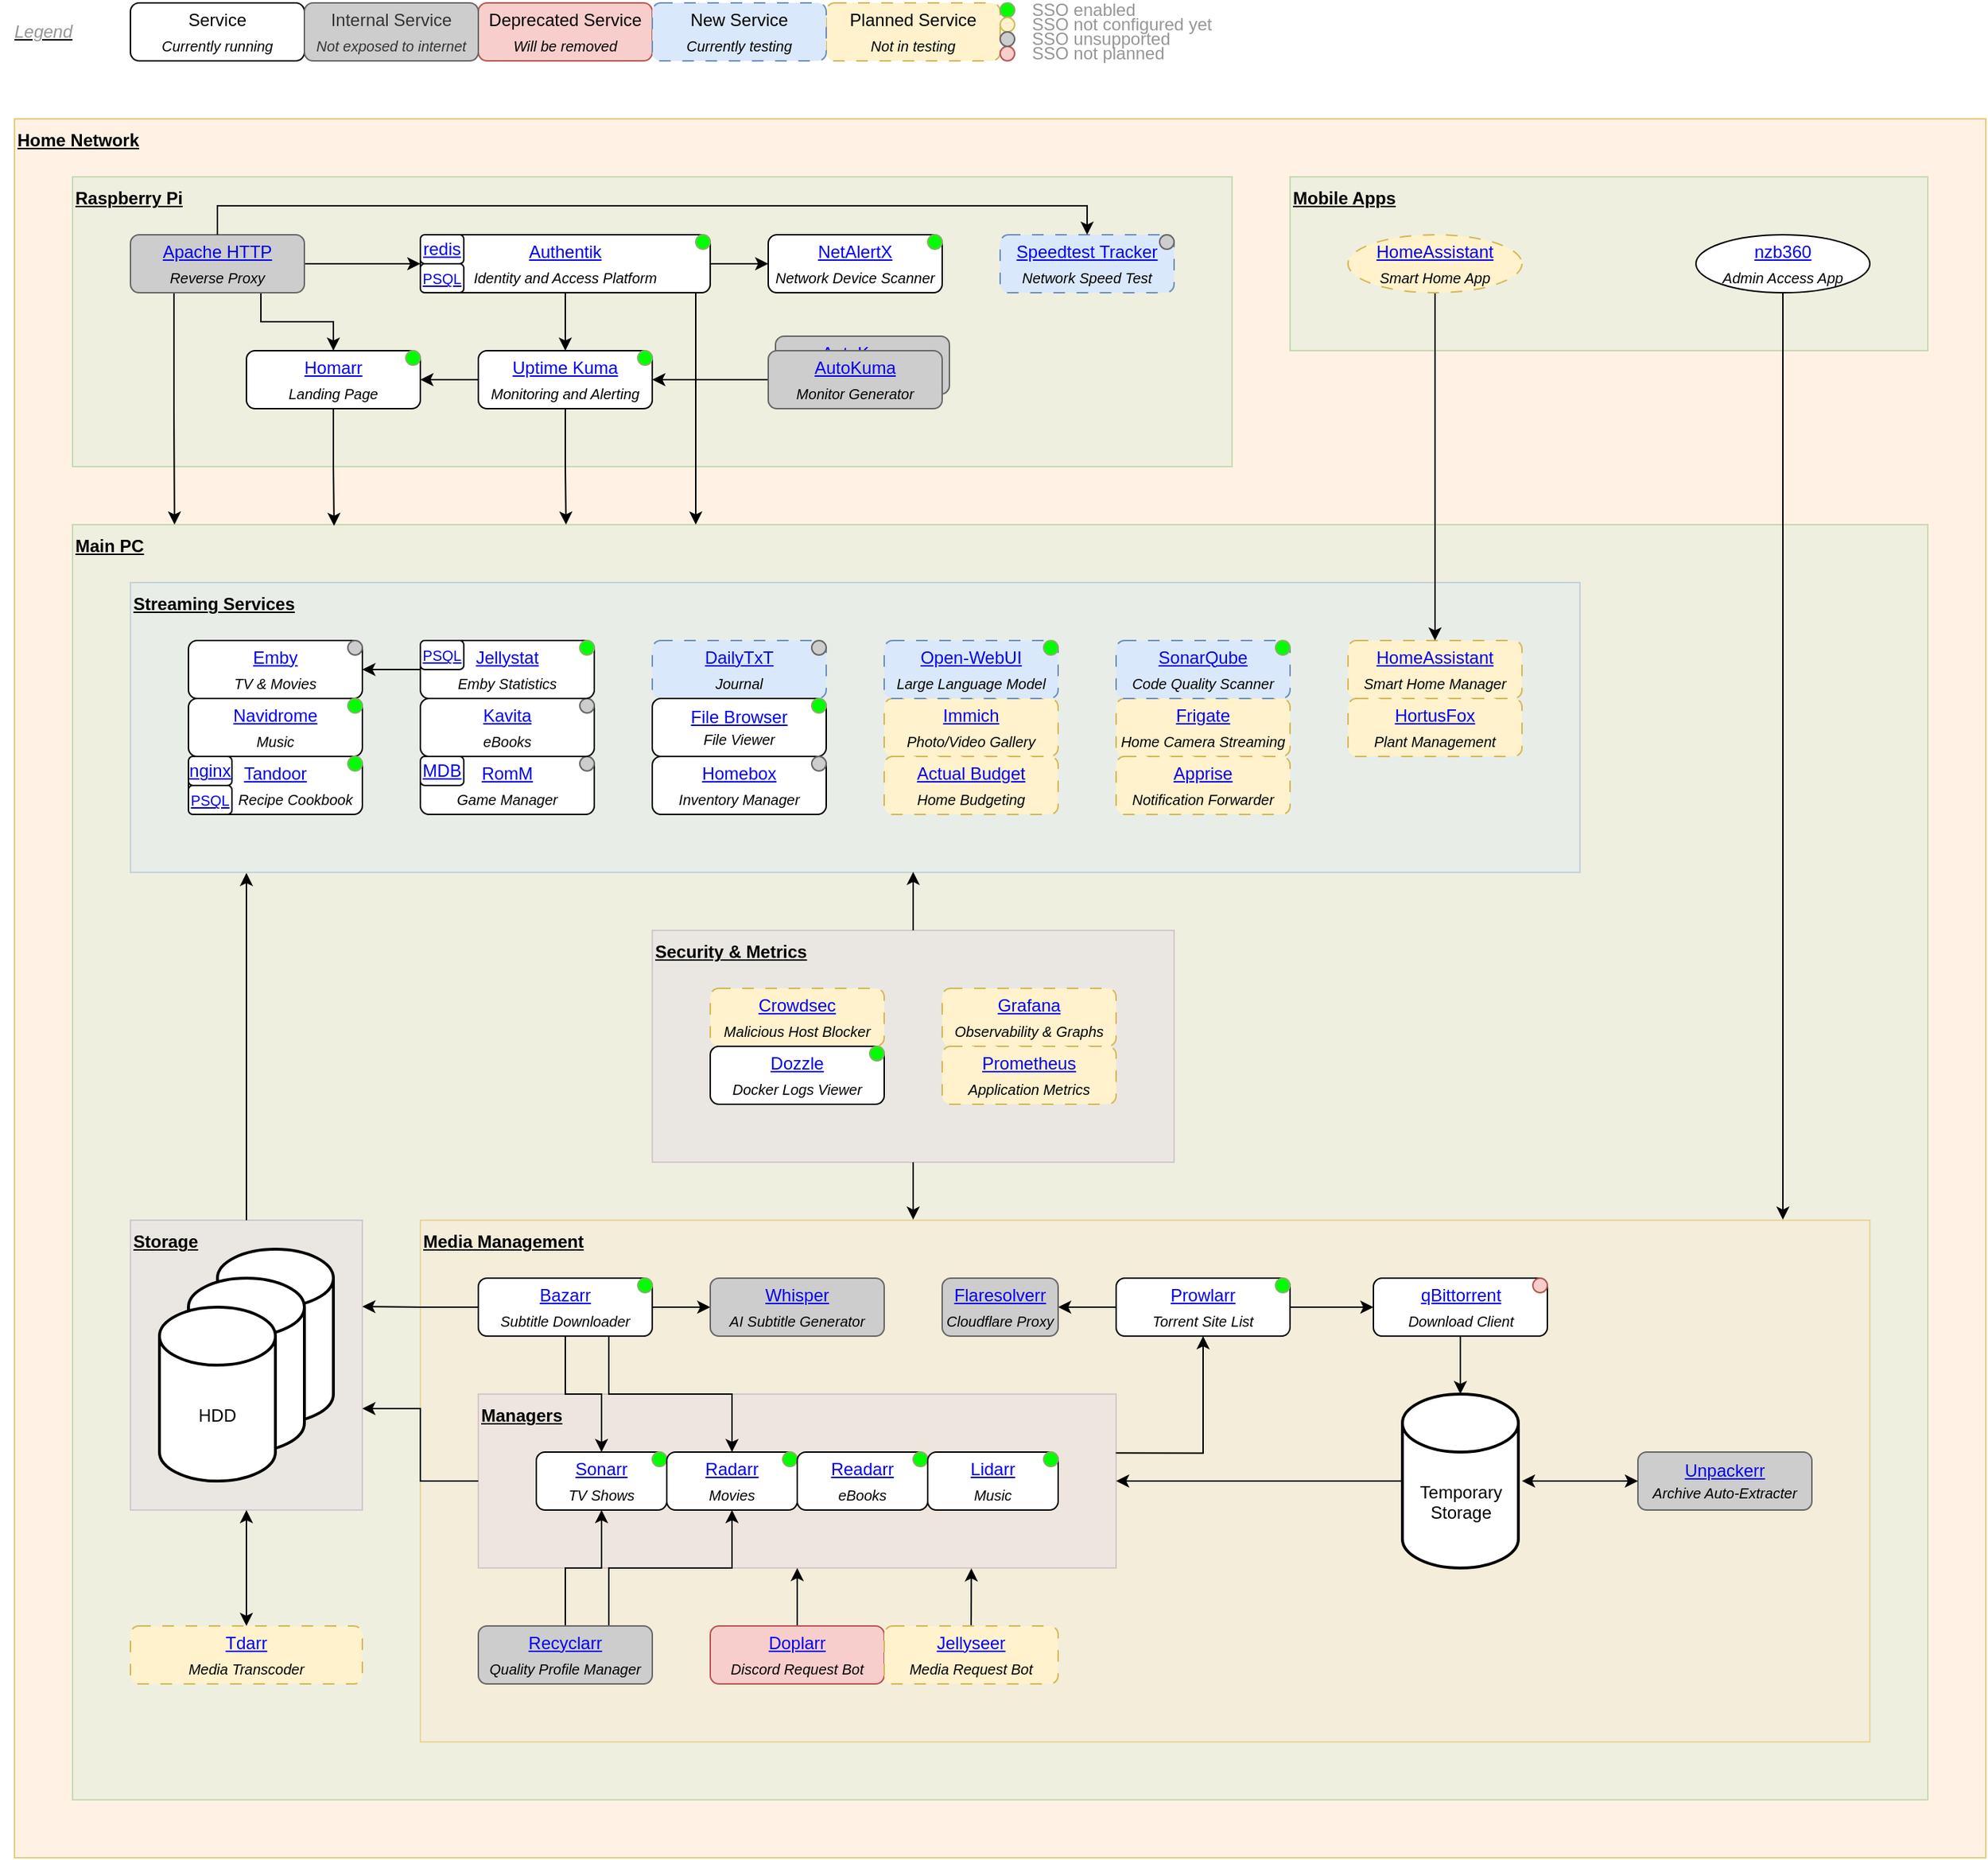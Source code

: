 <mxfile version="24.6.4" type="device">
  <diagram name="Page-1" id="pc7IyndSCSYQQamvQ25E">
    <mxGraphModel dx="1434" dy="746" grid="1" gridSize="10" guides="1" tooltips="1" connect="1" arrows="1" fold="1" page="1" pageScale="1" pageWidth="1169" pageHeight="827" math="0" shadow="0">
      <root>
        <mxCell id="0" />
        <mxCell id="1" parent="0" />
        <mxCell id="ByP5D_G1rsHgrG0Wdw6j-28" value="" style="rounded=0;whiteSpace=wrap;html=1;fillColor=#ffe6cc;strokeColor=#d79b00;opacity=50;" parent="1" vertex="1">
          <mxGeometry x="40" y="120" width="1360" height="1200" as="geometry" />
        </mxCell>
        <mxCell id="6X1RMtc413aK-zR1KFE_-30" value="" style="rounded=0;whiteSpace=wrap;html=1;fillColor=#d5e8d4;strokeColor=#82b366;opacity=40;" parent="1" vertex="1">
          <mxGeometry x="80" y="400" width="1280" height="880" as="geometry" />
        </mxCell>
        <mxCell id="nFLrENYFJLQG_o7xyKyQ-1" value="" style="rounded=0;whiteSpace=wrap;html=1;fillColor=#dae8fc;strokeColor=#6c8ebf;fillStyle=auto;gradientColor=none;opacity=30;glass=0;" parent="1" vertex="1">
          <mxGeometry x="120" y="440" width="1000" height="200" as="geometry" />
        </mxCell>
        <mxCell id="6X1RMtc413aK-zR1KFE_-32" value="" style="rounded=0;whiteSpace=wrap;html=1;fillColor=#ffe6cc;strokeColor=#d79b00;opacity=30;" parent="1" vertex="1">
          <mxGeometry x="320" y="880" width="1000" height="360" as="geometry" />
        </mxCell>
        <mxCell id="dgM-4BmzPYSXpo5_9bCQ-5" value="" style="rounded=0;whiteSpace=wrap;html=1;opacity=40;fillColor=#d5e8d4;strokeColor=#82b366;" parent="1" vertex="1">
          <mxGeometry x="920" y="160" width="440" height="120" as="geometry" />
        </mxCell>
        <mxCell id="ByP5D_G1rsHgrG0Wdw6j-15" value="" style="rounded=0;whiteSpace=wrap;html=1;opacity=40;fillColor=#d5e8d4;strokeColor=#82b366;" parent="1" vertex="1">
          <mxGeometry x="80" y="160" width="800" height="200" as="geometry" />
        </mxCell>
        <mxCell id="oyaQrTRKLkGkAWCvTF3D-21" value="" style="rounded=0;whiteSpace=wrap;html=1;fillColor=#e1d5e7;strokeColor=#9673a6;opacity=30;" parent="1" vertex="1">
          <mxGeometry x="120" y="880" width="160" height="200" as="geometry" />
        </mxCell>
        <mxCell id="Tl25KXTgNwVIgyIWhWGG-37" style="edgeStyle=orthogonalEdgeStyle;rounded=0;orthogonalLoop=1;jettySize=auto;html=1;exitX=0.999;exitY=0.339;exitDx=0;exitDy=0;entryX=0.5;entryY=1;entryDx=0;entryDy=0;exitPerimeter=0;" parent="1" source="oyaQrTRKLkGkAWCvTF3D-5" target="nFLrENYFJLQG_o7xyKyQ-12" edge="1">
          <mxGeometry relative="1" as="geometry">
            <Array as="points">
              <mxPoint x="860" y="1041" />
            </Array>
          </mxGeometry>
        </mxCell>
        <mxCell id="Tl25KXTgNwVIgyIWhWGG-45" style="edgeStyle=orthogonalEdgeStyle;rounded=0;orthogonalLoop=1;jettySize=auto;html=1;exitX=0;exitY=0.5;exitDx=0;exitDy=0;entryX=1;entryY=0.65;entryDx=0;entryDy=0;entryPerimeter=0;" parent="1" source="oyaQrTRKLkGkAWCvTF3D-5" target="oyaQrTRKLkGkAWCvTF3D-21" edge="1">
          <mxGeometry relative="1" as="geometry" />
        </mxCell>
        <mxCell id="oyaQrTRKLkGkAWCvTF3D-5" value="" style="rounded=0;whiteSpace=wrap;html=1;fillColor=#e1d5e7;strokeColor=#9673a6;opacity=30;" parent="1" vertex="1">
          <mxGeometry x="360" y="1000" width="440" height="120" as="geometry" />
        </mxCell>
        <mxCell id="nFLrENYFJLQG_o7xyKyQ-4" value="&lt;u&gt;&lt;b&gt;Streaming Services&lt;/b&gt;&lt;/u&gt;" style="text;html=1;strokeColor=none;fillColor=none;align=left;verticalAlign=middle;whiteSpace=wrap;rounded=0;" parent="1" vertex="1">
          <mxGeometry x="120" y="440" width="120" height="30" as="geometry" />
        </mxCell>
        <mxCell id="Tl25KXTgNwVIgyIWhWGG-32" style="edgeStyle=orthogonalEdgeStyle;rounded=0;orthogonalLoop=1;jettySize=auto;html=1;exitX=1;exitY=0.5;exitDx=0;exitDy=0;entryX=0;entryY=0.5;entryDx=0;entryDy=0;" parent="1" source="nFLrENYFJLQG_o7xyKyQ-11" target="nFLrENYFJLQG_o7xyKyQ-13" edge="1">
          <mxGeometry relative="1" as="geometry" />
        </mxCell>
        <mxCell id="Tl25KXTgNwVIgyIWhWGG-33" style="edgeStyle=orthogonalEdgeStyle;rounded=0;orthogonalLoop=1;jettySize=auto;html=1;exitX=0.75;exitY=1;exitDx=0;exitDy=0;" parent="1" source="nFLrENYFJLQG_o7xyKyQ-11" target="nFLrENYFJLQG_o7xyKyQ-8" edge="1">
          <mxGeometry relative="1" as="geometry" />
        </mxCell>
        <mxCell id="Tl25KXTgNwVIgyIWhWGG-34" style="edgeStyle=orthogonalEdgeStyle;rounded=0;orthogonalLoop=1;jettySize=auto;html=1;exitX=0.5;exitY=1;exitDx=0;exitDy=0;entryX=0.5;entryY=0;entryDx=0;entryDy=0;" parent="1" source="nFLrENYFJLQG_o7xyKyQ-11" target="nFLrENYFJLQG_o7xyKyQ-7" edge="1">
          <mxGeometry relative="1" as="geometry" />
        </mxCell>
        <mxCell id="oyaQrTRKLkGkAWCvTF3D-35" style="edgeStyle=orthogonalEdgeStyle;rounded=0;orthogonalLoop=1;jettySize=auto;html=1;exitX=0;exitY=0.5;exitDx=0;exitDy=0;entryX=1;entryY=0.5;entryDx=0;entryDy=0;" parent="1" source="nFLrENYFJLQG_o7xyKyQ-12" target="oyaQrTRKLkGkAWCvTF3D-34" edge="1">
          <mxGeometry relative="1" as="geometry" />
        </mxCell>
        <mxCell id="nFLrENYFJLQG_o7xyKyQ-13" value="&lt;a href=&quot;https://github.com/ahmetoner/whisper-asr-webservice&quot;&gt;Whisper&lt;/a&gt;&lt;br&gt;&lt;i&gt;&lt;sub&gt;AI Subtitle Generator&lt;/sub&gt;&lt;/i&gt;" style="rounded=1;whiteSpace=wrap;html=1;fillColor=#cdcdcd;strokeColor=#666666;" parent="1" vertex="1">
          <mxGeometry x="520" y="920" width="120" height="40" as="geometry" />
        </mxCell>
        <mxCell id="6X1RMtc413aK-zR1KFE_-15" value="" style="endArrow=classic;html=1;rounded=0;exitX=1;exitY=0.5;exitDx=0;exitDy=0;entryX=0;entryY=0.5;entryDx=0;entryDy=0;" parent="1" source="nFLrENYFJLQG_o7xyKyQ-12" target="nFLrENYFJLQG_o7xyKyQ-14" edge="1">
          <mxGeometry width="50" height="50" relative="1" as="geometry">
            <mxPoint x="850" y="1070" as="sourcePoint" />
            <mxPoint x="840" y="940" as="targetPoint" />
          </mxGeometry>
        </mxCell>
        <mxCell id="6X1RMtc413aK-zR1KFE_-31" value="Main PC" style="text;html=1;strokeColor=none;fillColor=none;align=left;verticalAlign=middle;whiteSpace=wrap;rounded=0;fontStyle=5" parent="1" vertex="1">
          <mxGeometry x="80" y="400" width="60" height="30" as="geometry" />
        </mxCell>
        <mxCell id="6X1RMtc413aK-zR1KFE_-33" value="Media Management" style="text;html=1;strokeColor=none;fillColor=none;align=left;verticalAlign=middle;whiteSpace=wrap;rounded=0;fontStyle=5" parent="1" vertex="1">
          <mxGeometry x="320" y="880" width="130" height="30" as="geometry" />
        </mxCell>
        <mxCell id="oyaQrTRKLkGkAWCvTF3D-2" value="" style="endArrow=classic;html=1;rounded=0;exitX=0.5;exitY=1;exitDx=0;exitDy=0;entryX=0.5;entryY=0;entryDx=0;entryDy=0;entryPerimeter=0;" parent="1" source="nFLrENYFJLQG_o7xyKyQ-14" target="yPYZG5OUBgQut-3pFmvg-13" edge="1">
          <mxGeometry width="50" height="50" relative="1" as="geometry">
            <mxPoint x="900" y="1290" as="sourcePoint" />
            <mxPoint x="1037.5" y="1000" as="targetPoint" />
          </mxGeometry>
        </mxCell>
        <mxCell id="oyaQrTRKLkGkAWCvTF3D-34" value="&lt;a href=&quot;https://github.com/aeonlucid/flaresolverr&quot;&gt;Flaresolverr&lt;/a&gt;&lt;br&gt;&lt;i&gt;&lt;sub&gt;Cloudflare Proxy&lt;/sub&gt;&lt;/i&gt;" style="rounded=1;whiteSpace=wrap;html=1;fillColor=#cdcdcd;strokeColor=#666666;" parent="1" vertex="1">
          <mxGeometry x="680" y="920" width="80" height="40" as="geometry" />
        </mxCell>
        <mxCell id="oyaQrTRKLkGkAWCvTF3D-38" value="Storage" style="text;html=1;strokeColor=none;fillColor=none;align=left;verticalAlign=middle;whiteSpace=wrap;rounded=0;fontStyle=5" parent="1" vertex="1">
          <mxGeometry x="120" y="880" width="60" height="30" as="geometry" />
        </mxCell>
        <mxCell id="ByP5D_G1rsHgrG0Wdw6j-4" value="&lt;a href=&quot;https://play.google.com/store/apps/details?id=com.kevinforeman.nzb360&quot;&gt;nzb360&lt;/a&gt;&lt;br&gt;&lt;i&gt;&lt;sub&gt;Admin Access App&lt;/sub&gt;&lt;/i&gt;" style="ellipse;whiteSpace=wrap;html=1;" parent="1" vertex="1">
          <mxGeometry x="1200" y="200" width="120" height="40" as="geometry" />
        </mxCell>
        <mxCell id="ByP5D_G1rsHgrG0Wdw6j-7" value="&lt;a href=&quot;https://github.com/home-assistant&quot;&gt;HomeAssistant&lt;/a&gt;&lt;br&gt;&lt;i&gt;&lt;sub&gt;Smart Home Manager&lt;/sub&gt;&lt;/i&gt;" style="rounded=1;whiteSpace=wrap;html=1;dashed=1;dashPattern=8 8;fillColor=#fff2cc;strokeColor=#d6b656;" parent="1" vertex="1">
          <mxGeometry x="960" y="480" width="120" height="40" as="geometry" />
        </mxCell>
        <mxCell id="ByP5D_G1rsHgrG0Wdw6j-16" value="Raspberry Pi" style="text;html=1;strokeColor=none;fillColor=none;align=left;verticalAlign=middle;whiteSpace=wrap;rounded=0;fontStyle=5" parent="1" vertex="1">
          <mxGeometry x="80" y="160" width="90" height="30" as="geometry" />
        </mxCell>
        <mxCell id="m3TOI7ntmCoXaSSpGHYj-6" style="edgeStyle=orthogonalEdgeStyle;rounded=0;orthogonalLoop=1;jettySize=auto;html=1;exitX=1;exitY=0.5;exitDx=0;exitDy=0;entryX=0;entryY=0.5;entryDx=0;entryDy=0;" parent="1" source="ByP5D_G1rsHgrG0Wdw6j-18" target="E4U7jJgjo-yncmPXJe4U-10" edge="1">
          <mxGeometry relative="1" as="geometry" />
        </mxCell>
        <mxCell id="m3TOI7ntmCoXaSSpGHYj-15" style="edgeStyle=orthogonalEdgeStyle;rounded=0;orthogonalLoop=1;jettySize=auto;html=1;exitX=0.75;exitY=1;exitDx=0;exitDy=0;entryX=0.5;entryY=0;entryDx=0;entryDy=0;" parent="1" source="ByP5D_G1rsHgrG0Wdw6j-18" target="MZvt10MQMLPbu3KIxgem-8" edge="1">
          <mxGeometry relative="1" as="geometry" />
        </mxCell>
        <mxCell id="ByP5D_G1rsHgrG0Wdw6j-29" value="&lt;b&gt;&lt;u&gt;Home Network&lt;/u&gt;&lt;/b&gt;" style="text;html=1;strokeColor=none;fillColor=none;align=left;verticalAlign=middle;whiteSpace=wrap;rounded=0;" parent="1" vertex="1">
          <mxGeometry x="40" y="120" width="90" height="30" as="geometry" />
        </mxCell>
        <mxCell id="ByP5D_G1rsHgrG0Wdw6j-34" value="&lt;a href=&quot;https://github.com/imagegenius/docker-immich&quot;&gt;Immich&lt;/a&gt;&lt;br&gt;&lt;sub&gt;&lt;i&gt;Photo/Video Gallery&lt;/i&gt;&lt;/sub&gt;" style="rounded=1;whiteSpace=wrap;html=1;dashed=1;dashPattern=8 8;fillColor=#fff2cc;strokeColor=#d6b656;" parent="1" vertex="1">
          <mxGeometry x="640" y="520" width="120" height="40" as="geometry" />
        </mxCell>
        <mxCell id="Tl25KXTgNwVIgyIWhWGG-35" style="edgeStyle=orthogonalEdgeStyle;rounded=0;orthogonalLoop=1;jettySize=auto;html=1;exitX=0.5;exitY=0;exitDx=0;exitDy=0;" parent="1" source="ByP5D_G1rsHgrG0Wdw6j-36" target="nFLrENYFJLQG_o7xyKyQ-7" edge="1">
          <mxGeometry relative="1" as="geometry" />
        </mxCell>
        <mxCell id="Tl25KXTgNwVIgyIWhWGG-36" style="edgeStyle=orthogonalEdgeStyle;rounded=0;orthogonalLoop=1;jettySize=auto;html=1;exitX=0.75;exitY=0;exitDx=0;exitDy=0;entryX=0.5;entryY=1;entryDx=0;entryDy=0;" parent="1" source="ByP5D_G1rsHgrG0Wdw6j-36" target="nFLrENYFJLQG_o7xyKyQ-8" edge="1">
          <mxGeometry relative="1" as="geometry" />
        </mxCell>
        <mxCell id="ByP5D_G1rsHgrG0Wdw6j-36" value="&lt;a href=&quot;https://github.com/recyclarr/recyclarr&quot;&gt;Recyclarr&lt;/a&gt;&lt;br&gt;&lt;i&gt;&lt;sub&gt;Quality Profile Manager&lt;/sub&gt;&lt;/i&gt;" style="rounded=1;whiteSpace=wrap;html=1;fillColor=#cdcdcd;strokeColor=#666666;" parent="1" vertex="1">
          <mxGeometry x="360" y="1160" width="120" height="40" as="geometry" />
        </mxCell>
        <mxCell id="ByP5D_G1rsHgrG0Wdw6j-39" value="&lt;a href=&quot;https://github.com/Unpackerr/unpackerr&quot;&gt;Unpackerr&lt;/a&gt;&lt;br&gt;&lt;span style=&quot;font-size: 10px;&quot;&gt;&lt;i&gt;Archive Auto-Extracter&lt;/i&gt;&lt;/span&gt;" style="rounded=1;whiteSpace=wrap;html=1;fillColor=#cdcdcd;strokeColor=#666666;" parent="1" vertex="1">
          <mxGeometry x="1160" y="1040" width="120" height="40" as="geometry" />
        </mxCell>
        <mxCell id="Tl25KXTgNwVIgyIWhWGG-4" value="" style="rounded=0;whiteSpace=wrap;html=1;fillColor=#e1d5e7;strokeColor=#9673a6;opacity=30;" parent="1" vertex="1">
          <mxGeometry x="480" y="680" width="360" height="160" as="geometry" />
        </mxCell>
        <mxCell id="beeUFlDvooX-L1BY4JcO-8" value="Service&lt;br&gt;&lt;i&gt;&lt;sub&gt;Currently running&lt;/sub&gt;&lt;/i&gt;" style="rounded=1;whiteSpace=wrap;html=1;" parent="1" vertex="1">
          <mxGeometry x="120" y="40" width="120" height="40" as="geometry" />
        </mxCell>
        <mxCell id="beeUFlDvooX-L1BY4JcO-9" value="Deprecated Service&lt;br&gt;&lt;i&gt;&lt;sub&gt;Will be removed&lt;br&gt;&lt;/sub&gt;&lt;/i&gt;" style="rounded=1;whiteSpace=wrap;html=1;fillColor=#f8cecc;strokeColor=#b85450;" parent="1" vertex="1">
          <mxGeometry x="360" y="40" width="120" height="40" as="geometry" />
        </mxCell>
        <mxCell id="beeUFlDvooX-L1BY4JcO-10" value="Planned Service&lt;br&gt;&lt;i&gt;&lt;sub&gt;Not in testing&lt;/sub&gt;&lt;/i&gt;" style="rounded=1;whiteSpace=wrap;html=1;dashed=1;dashPattern=8 8;fillColor=#fff2cc;strokeColor=#d6b656;" parent="1" vertex="1">
          <mxGeometry x="600" y="40" width="120" height="40" as="geometry" />
        </mxCell>
        <mxCell id="beeUFlDvooX-L1BY4JcO-11" value="New Service&lt;br&gt;&lt;sub&gt;&lt;i&gt;Currently testing&lt;/i&gt;&lt;/sub&gt;" style="rounded=1;whiteSpace=wrap;html=1;dashed=1;dashPattern=8 8;fillColor=#dae8fc;strokeColor=#6c8ebf;" parent="1" vertex="1">
          <mxGeometry x="480" y="40" width="120" height="40" as="geometry" />
        </mxCell>
        <mxCell id="FYdWkUBb8k9048htAl1_-2" style="edgeStyle=orthogonalEdgeStyle;rounded=0;orthogonalLoop=1;jettySize=auto;html=1;entryX=1;entryY=0.5;entryDx=0;entryDy=0;" parent="1" source="Tl25KXTgNwVIgyIWhWGG-1" target="MZvt10MQMLPbu3KIxgem-8" edge="1">
          <mxGeometry relative="1" as="geometry" />
        </mxCell>
        <mxCell id="Tl25KXTgNwVIgyIWhWGG-5" value="&lt;b&gt;&lt;u&gt;Security &amp;amp; Metrics&lt;/u&gt;&lt;/b&gt;" style="text;html=1;strokeColor=none;fillColor=none;align=left;verticalAlign=middle;whiteSpace=wrap;rounded=0;" parent="1" vertex="1">
          <mxGeometry x="480" y="680" width="140" height="30" as="geometry" />
        </mxCell>
        <mxCell id="Tl25KXTgNwVIgyIWhWGG-8" value="&lt;a href=&quot;https://github.com/ZoneMinder&quot;&gt;Frigate&lt;/a&gt;&lt;br&gt;&lt;i&gt;&lt;sub&gt;Home Camera Streaming&lt;/sub&gt;&lt;/i&gt;" style="rounded=1;whiteSpace=wrap;html=1;dashed=1;dashPattern=8 8;fillColor=#fff2cc;strokeColor=#d6b656;" parent="1" vertex="1">
          <mxGeometry x="800" y="520" width="120" height="40" as="geometry" />
        </mxCell>
        <mxCell id="Tl25KXTgNwVIgyIWhWGG-40" style="edgeStyle=orthogonalEdgeStyle;rounded=0;orthogonalLoop=1;jettySize=auto;html=1;exitX=0.5;exitY=0;exitDx=0;exitDy=0;entryX=0.5;entryY=1;entryDx=0;entryDy=0;" parent="1" source="Tl25KXTgNwVIgyIWhWGG-10" target="oyaQrTRKLkGkAWCvTF3D-5" edge="1">
          <mxGeometry relative="1" as="geometry" />
        </mxCell>
        <mxCell id="Tl25KXTgNwVIgyIWhWGG-10" value="&lt;a href=&quot;https://github.com/kiranshila/Doplarr&quot;&gt;Doplarr&lt;/a&gt;&lt;br&gt;&lt;i&gt;&lt;sub&gt;Discord Request Bot&lt;br&gt;&lt;/sub&gt;&lt;/i&gt;" style="rounded=1;whiteSpace=wrap;html=1;fillColor=#f8cecc;strokeColor=#b85450;" parent="1" vertex="1">
          <mxGeometry x="520" y="1160" width="120" height="40" as="geometry" />
        </mxCell>
        <mxCell id="Tl25KXTgNwVIgyIWhWGG-11" value="&lt;a href=&quot;https://github.com/crowdsecurity/crowdsec&quot;&gt;Crowdsec&lt;/a&gt;&lt;br&gt;&lt;i&gt;&lt;sub&gt;Malicious Host Blocker&lt;/sub&gt;&lt;/i&gt;" style="rounded=1;whiteSpace=wrap;html=1;dashed=1;dashPattern=8 8;fillColor=#fff2cc;strokeColor=#d6b656;" parent="1" vertex="1">
          <mxGeometry x="520" y="720" width="120" height="40" as="geometry" />
        </mxCell>
        <mxCell id="Tl25KXTgNwVIgyIWhWGG-13" style="edgeStyle=orthogonalEdgeStyle;rounded=0;orthogonalLoop=1;jettySize=auto;html=1;exitX=0.5;exitY=0;exitDx=0;exitDy=0;entryX=0.54;entryY=0.998;entryDx=0;entryDy=0;entryPerimeter=0;" parent="1" source="Tl25KXTgNwVIgyIWhWGG-4" target="nFLrENYFJLQG_o7xyKyQ-1" edge="1">
          <mxGeometry relative="1" as="geometry" />
        </mxCell>
        <mxCell id="Tl25KXTgNwVIgyIWhWGG-15" style="edgeStyle=orthogonalEdgeStyle;rounded=0;orthogonalLoop=1;jettySize=auto;html=1;exitX=0.5;exitY=1;exitDx=0;exitDy=0;entryX=0.34;entryY=-0.001;entryDx=0;entryDy=0;entryPerimeter=0;" parent="1" source="Tl25KXTgNwVIgyIWhWGG-4" target="6X1RMtc413aK-zR1KFE_-32" edge="1">
          <mxGeometry relative="1" as="geometry">
            <Array as="points" />
            <mxPoint x="665" y="880" as="targetPoint" />
          </mxGeometry>
        </mxCell>
        <mxCell id="Tl25KXTgNwVIgyIWhWGG-20" value="" style="endArrow=classic;startArrow=classic;html=1;rounded=0;entryX=0;entryY=0.5;entryDx=0;entryDy=0;" parent="1" target="ByP5D_G1rsHgrG0Wdw6j-39" edge="1">
          <mxGeometry width="50" height="50" relative="1" as="geometry">
            <mxPoint x="1080" y="1060" as="sourcePoint" />
            <mxPoint x="1260" y="1210" as="targetPoint" />
          </mxGeometry>
        </mxCell>
        <mxCell id="oyaQrTRKLkGkAWCvTF3D-7" value="Managers" style="text;html=1;strokeColor=none;fillColor=none;align=left;verticalAlign=middle;whiteSpace=wrap;rounded=0;fontStyle=5" parent="1" vertex="1">
          <mxGeometry x="360" y="1000" width="60" height="30" as="geometry" />
        </mxCell>
        <mxCell id="Tl25KXTgNwVIgyIWhWGG-42" style="edgeStyle=orthogonalEdgeStyle;rounded=0;orthogonalLoop=1;jettySize=auto;html=1;exitX=0.5;exitY=0;exitDx=0;exitDy=0;entryX=0.773;entryY=1.002;entryDx=0;entryDy=0;entryPerimeter=0;" parent="1" source="beeUFlDvooX-L1BY4JcO-1" target="oyaQrTRKLkGkAWCvTF3D-5" edge="1">
          <mxGeometry relative="1" as="geometry" />
        </mxCell>
        <mxCell id="Tl25KXTgNwVIgyIWhWGG-43" style="edgeStyle=orthogonalEdgeStyle;rounded=0;orthogonalLoop=1;jettySize=auto;html=1;exitX=0.5;exitY=0;exitDx=0;exitDy=0;entryX=0.08;entryY=1.002;entryDx=0;entryDy=0;entryPerimeter=0;" parent="1" source="oyaQrTRKLkGkAWCvTF3D-21" target="nFLrENYFJLQG_o7xyKyQ-1" edge="1">
          <mxGeometry relative="1" as="geometry">
            <Array as="points" />
          </mxGeometry>
        </mxCell>
        <mxCell id="dgM-4BmzPYSXpo5_9bCQ-6" value="&lt;u&gt;&lt;b&gt;Mobile Apps&lt;/b&gt;&lt;/u&gt;" style="text;html=1;strokeColor=none;fillColor=none;align=left;verticalAlign=middle;whiteSpace=wrap;rounded=0;" parent="1" vertex="1">
          <mxGeometry x="920" y="160" width="120" height="30" as="geometry" />
        </mxCell>
        <mxCell id="dgM-4BmzPYSXpo5_9bCQ-11" style="edgeStyle=orthogonalEdgeStyle;rounded=0;orthogonalLoop=1;jettySize=auto;html=1;exitX=0.5;exitY=1;exitDx=0;exitDy=0;entryX=0.5;entryY=0;entryDx=0;entryDy=0;" parent="1" source="ByP5D_G1rsHgrG0Wdw6j-11" target="ByP5D_G1rsHgrG0Wdw6j-7" edge="1">
          <mxGeometry relative="1" as="geometry">
            <Array as="points">
              <mxPoint x="1020" y="250" />
              <mxPoint x="1020" y="250" />
            </Array>
          </mxGeometry>
        </mxCell>
        <mxCell id="ByP5D_G1rsHgrG0Wdw6j-11" value="&lt;a href=&quot;https://play.google.com/store/apps/details?id=io.homeassistant.companion.android&quot;&gt;HomeAssistant&lt;/a&gt;&lt;br&gt;&lt;i&gt;&lt;sub&gt;Smart Home App&lt;/sub&gt;&lt;/i&gt;" style="ellipse;whiteSpace=wrap;html=1;dashed=1;dashPattern=8 8;fillColor=#fff2cc;strokeColor=#d6b656;" parent="1" vertex="1">
          <mxGeometry x="960" y="200" width="120" height="40" as="geometry" />
        </mxCell>
        <mxCell id="dgM-4BmzPYSXpo5_9bCQ-10" style="edgeStyle=orthogonalEdgeStyle;rounded=0;orthogonalLoop=1;jettySize=auto;html=1;exitX=0.5;exitY=1;exitDx=0;exitDy=0;entryX=0.94;entryY=-0.001;entryDx=0;entryDy=0;entryPerimeter=0;" parent="1" source="ByP5D_G1rsHgrG0Wdw6j-4" target="6X1RMtc413aK-zR1KFE_-32" edge="1">
          <mxGeometry relative="1" as="geometry">
            <mxPoint x="1260" y="840" as="targetPoint" />
            <Array as="points" />
          </mxGeometry>
        </mxCell>
        <mxCell id="dgM-4BmzPYSXpo5_9bCQ-12" value="&lt;a href=&quot;https://github.com/danielbrendel/hortusfox-web&quot;&gt;HortusFox&lt;/a&gt;&lt;br&gt;&lt;i&gt;&lt;sub&gt;Plant Management&lt;/sub&gt;&lt;/i&gt;" style="rounded=1;whiteSpace=wrap;html=1;dashed=1;dashPattern=8 8;fillColor=#fff2cc;strokeColor=#d6b656;" parent="1" vertex="1">
          <mxGeometry x="960" y="520" width="120" height="40" as="geometry" />
        </mxCell>
        <mxCell id="dgM-4BmzPYSXpo5_9bCQ-13" value="&lt;a href=&quot;https://github.com/actualbudget/actual&quot;&gt;Actual Budget&lt;/a&gt;&lt;br&gt;&lt;i&gt;&lt;sub&gt;Home Budgeting&lt;/sub&gt;&lt;/i&gt;" style="rounded=1;whiteSpace=wrap;html=1;dashed=1;dashPattern=8 8;fillColor=#fff2cc;strokeColor=#d6b656;" parent="1" vertex="1">
          <mxGeometry x="640" y="560" width="120" height="40" as="geometry" />
        </mxCell>
        <mxCell id="HlaznDHf1Y8uNSB78Uza-1" value="&lt;a href=&quot;https://github.com/grafana/grafana&quot;&gt;Grafana&lt;/a&gt;&lt;br&gt;&lt;i&gt;&lt;sub&gt;Observability &amp;amp; Graphs&lt;/sub&gt;&lt;/i&gt;" style="rounded=1;whiteSpace=wrap;html=1;dashed=1;dashPattern=8 8;fillColor=#fff2cc;strokeColor=#d6b656;" parent="1" vertex="1">
          <mxGeometry x="680" y="720" width="120" height="40" as="geometry" />
        </mxCell>
        <mxCell id="HlaznDHf1Y8uNSB78Uza-2" value="&lt;a href=&quot;https://github.com/prometheus/prometheus&quot;&gt;Prometheus&lt;/a&gt;&lt;br&gt;&lt;i&gt;&lt;sub&gt;Application Metrics&lt;/sub&gt;&lt;/i&gt;" style="rounded=1;whiteSpace=wrap;html=1;dashed=1;dashPattern=8 8;fillColor=#fff2cc;strokeColor=#d6b656;" parent="1" vertex="1">
          <mxGeometry x="680" y="760" width="120" height="40" as="geometry" />
        </mxCell>
        <mxCell id="m3TOI7ntmCoXaSSpGHYj-10" style="edgeStyle=orthogonalEdgeStyle;rounded=0;orthogonalLoop=1;jettySize=auto;html=1;exitX=0.5;exitY=1;exitDx=0;exitDy=0;entryX=0.5;entryY=0;entryDx=0;entryDy=0;" parent="1" source="E4U7jJgjo-yncmPXJe4U-10" target="Tl25KXTgNwVIgyIWhWGG-1" edge="1">
          <mxGeometry relative="1" as="geometry" />
        </mxCell>
        <mxCell id="FYdWkUBb8k9048htAl1_-4" style="edgeStyle=orthogonalEdgeStyle;rounded=0;orthogonalLoop=1;jettySize=auto;html=1;entryX=0;entryY=0.5;entryDx=0;entryDy=0;" parent="1" source="E4U7jJgjo-yncmPXJe4U-10" target="FYdWkUBb8k9048htAl1_-3" edge="1">
          <mxGeometry relative="1" as="geometry" />
        </mxCell>
        <mxCell id="E4U7jJgjo-yncmPXJe4U-20" value="Internal Service&lt;br&gt;&lt;i&gt;&lt;sub&gt;Not exposed to internet&lt;/sub&gt;&lt;/i&gt;" style="rounded=1;whiteSpace=wrap;html=1;fillColor=#cdcdcd;strokeColor=#666666;fontColor=#333333;" parent="1" vertex="1">
          <mxGeometry x="240" y="40" width="120" height="40" as="geometry" />
        </mxCell>
        <mxCell id="yPYZG5OUBgQut-3pFmvg-12" value="&lt;div&gt;&lt;/div&gt;" style="strokeWidth=2;html=1;shape=mxgraph.flowchart.database;whiteSpace=wrap;" parent="1" vertex="1">
          <mxGeometry x="180" y="900" width="80" height="120" as="geometry" />
        </mxCell>
        <mxCell id="yPYZG5OUBgQut-3pFmvg-11" value="&lt;div&gt;&lt;/div&gt;" style="strokeWidth=2;html=1;shape=mxgraph.flowchart.database;whiteSpace=wrap;" parent="1" vertex="1">
          <mxGeometry x="160" y="920" width="80" height="120" as="geometry" />
        </mxCell>
        <mxCell id="yPYZG5OUBgQut-3pFmvg-10" value="&lt;div&gt;&lt;br&gt;&lt;/div&gt;&lt;div&gt;&lt;br&gt;&lt;/div&gt;HDD" style="strokeWidth=2;html=1;shape=mxgraph.flowchart.database;whiteSpace=wrap;" parent="1" vertex="1">
          <mxGeometry x="140" y="940" width="80" height="120" as="geometry" />
        </mxCell>
        <mxCell id="yPYZG5OUBgQut-3pFmvg-14" style="edgeStyle=orthogonalEdgeStyle;rounded=0;orthogonalLoop=1;jettySize=auto;html=1;exitX=0;exitY=0.5;exitDx=0;exitDy=0;exitPerimeter=0;entryX=1;entryY=0.5;entryDx=0;entryDy=0;" parent="1" source="yPYZG5OUBgQut-3pFmvg-13" target="oyaQrTRKLkGkAWCvTF3D-5" edge="1">
          <mxGeometry relative="1" as="geometry" />
        </mxCell>
        <mxCell id="yPYZG5OUBgQut-3pFmvg-13" value="&lt;div&gt;&lt;br&gt;&lt;/div&gt;&lt;div&gt;&lt;br&gt;&lt;/div&gt;Temporary&lt;div&gt;Storage&lt;/div&gt;" style="strokeWidth=2;html=1;shape=mxgraph.flowchart.database;whiteSpace=wrap;" parent="1" vertex="1">
          <mxGeometry x="997.5" y="1000" width="80" height="120" as="geometry" />
        </mxCell>
        <mxCell id="NsMB9uYr-3L7iLRaVMri-1" value="" style="ellipse;whiteSpace=wrap;html=1;aspect=fixed;fillColor=#00ff00;strokeColor=#82b366;" parent="1" vertex="1">
          <mxGeometry x="720" y="40" width="10" height="10" as="geometry" />
        </mxCell>
        <mxCell id="NsMB9uYr-3L7iLRaVMri-2" value="" style="ellipse;whiteSpace=wrap;html=1;aspect=fixed;fillColor=#fff2cc;strokeColor=#d6b656;" parent="1" vertex="1">
          <mxGeometry x="720" y="50" width="10" height="10" as="geometry" />
        </mxCell>
        <mxCell id="NsMB9uYr-3L7iLRaVMri-3" value="" style="ellipse;whiteSpace=wrap;html=1;aspect=fixed;fillColor=#f8cecc;strokeColor=#b85450;" parent="1" vertex="1">
          <mxGeometry x="720" y="70" width="10" height="10" as="geometry" />
        </mxCell>
        <mxCell id="NsMB9uYr-3L7iLRaVMri-4" value="" style="ellipse;whiteSpace=wrap;html=1;aspect=fixed;fillColor=#cdcdcd;strokeColor=#666666;fontColor=#333333;" parent="1" vertex="1">
          <mxGeometry x="720" y="60" width="10" height="10" as="geometry" />
        </mxCell>
        <mxCell id="NsMB9uYr-3L7iLRaVMri-5" value="&lt;font color=&quot;#969696&quot;&gt;SSO enabled&lt;/font&gt;" style="text;html=1;align=left;verticalAlign=middle;whiteSpace=wrap;rounded=0;" parent="1" vertex="1">
          <mxGeometry x="740" y="40" width="140" height="10" as="geometry" />
        </mxCell>
        <mxCell id="NsMB9uYr-3L7iLRaVMri-6" value="&lt;font color=&quot;#969696&quot;&gt;SSO not configured yet&lt;/font&gt;" style="text;html=1;align=left;verticalAlign=middle;whiteSpace=wrap;rounded=0;" parent="1" vertex="1">
          <mxGeometry x="740" y="50" width="140" height="10" as="geometry" />
        </mxCell>
        <mxCell id="NsMB9uYr-3L7iLRaVMri-7" value="&lt;font color=&quot;#969696&quot;&gt;SSO unsupported&lt;/font&gt;" style="text;html=1;align=left;verticalAlign=middle;whiteSpace=wrap;rounded=0;" parent="1" vertex="1">
          <mxGeometry x="740" y="60" width="140" height="10" as="geometry" />
        </mxCell>
        <mxCell id="NsMB9uYr-3L7iLRaVMri-8" value="&lt;font color=&quot;#969696&quot;&gt;SSO not planned&lt;/font&gt;" style="text;html=1;align=left;verticalAlign=middle;whiteSpace=wrap;rounded=0;" parent="1" vertex="1">
          <mxGeometry x="740" y="70" width="140" height="10" as="geometry" />
        </mxCell>
        <mxCell id="NsMB9uYr-3L7iLRaVMri-9" value="&lt;i&gt;&lt;u&gt;&lt;font color=&quot;#969696&quot;&gt;Legend&lt;/font&gt;&lt;/u&gt;&lt;/i&gt;" style="text;html=1;align=center;verticalAlign=middle;whiteSpace=wrap;rounded=0;" parent="1" vertex="1">
          <mxGeometry x="30" y="55" width="60" height="10" as="geometry" />
        </mxCell>
        <mxCell id="m3TOI7ntmCoXaSSpGHYj-8" style="edgeStyle=orthogonalEdgeStyle;rounded=0;orthogonalLoop=1;jettySize=auto;html=1;" parent="1" edge="1">
          <mxGeometry relative="1" as="geometry">
            <mxPoint x="510" y="240" as="sourcePoint" />
            <mxPoint x="510" y="400" as="targetPoint" />
            <Array as="points">
              <mxPoint x="510" y="240" />
            </Array>
          </mxGeometry>
        </mxCell>
        <mxCell id="m3TOI7ntmCoXaSSpGHYj-9" style="edgeStyle=orthogonalEdgeStyle;rounded=0;orthogonalLoop=1;jettySize=auto;html=1;exitX=0.25;exitY=1;exitDx=0;exitDy=0;entryX=0.055;entryY=0;entryDx=0;entryDy=0;entryPerimeter=0;" parent="1" source="ByP5D_G1rsHgrG0Wdw6j-18" target="6X1RMtc413aK-zR1KFE_-30" edge="1">
          <mxGeometry relative="1" as="geometry" />
        </mxCell>
        <mxCell id="m3TOI7ntmCoXaSSpGHYj-11" style="edgeStyle=orthogonalEdgeStyle;rounded=0;orthogonalLoop=1;jettySize=auto;html=1;entryX=0.266;entryY=0;entryDx=0;entryDy=0;entryPerimeter=0;" parent="1" source="Tl25KXTgNwVIgyIWhWGG-1" target="6X1RMtc413aK-zR1KFE_-30" edge="1">
          <mxGeometry relative="1" as="geometry" />
        </mxCell>
        <mxCell id="m3TOI7ntmCoXaSSpGHYj-14" style="edgeStyle=orthogonalEdgeStyle;rounded=0;orthogonalLoop=1;jettySize=auto;html=1;entryX=0.141;entryY=0.001;entryDx=0;entryDy=0;entryPerimeter=0;" parent="1" source="MZvt10MQMLPbu3KIxgem-8" target="6X1RMtc413aK-zR1KFE_-30" edge="1">
          <mxGeometry relative="1" as="geometry" />
        </mxCell>
        <mxCell id="n2UcIOqW1sy_Vd4esa-b-6" value="&lt;a href=&quot;https://github.com/caronc/apprise&quot;&gt;Apprise&lt;/a&gt;&lt;br&gt;&lt;sub&gt;&lt;i&gt;Notification Forwarder&lt;/i&gt;&lt;/sub&gt;" style="rounded=1;whiteSpace=wrap;html=1;dashed=1;dashPattern=8 8;fillColor=#fff2cc;strokeColor=#d6b656;" parent="1" vertex="1">
          <mxGeometry x="800" y="560" width="120" height="40" as="geometry" />
        </mxCell>
        <mxCell id="ROIVXRoGKlTalxw2WbaJ-17" value="&lt;a href=&quot;https://github.com/BigBoot/AutoKuma/&quot;&gt;AutoKuma&lt;/a&gt;&lt;br&gt;&lt;i&gt;&lt;sub&gt;Monitor Generator&lt;/sub&gt;&lt;/i&gt;" style="rounded=1;whiteSpace=wrap;html=1;fillColor=#cdcdcd;strokeColor=#666666;" parent="1" vertex="1">
          <mxGeometry x="565" y="270" width="120" height="40" as="geometry" />
        </mxCell>
        <mxCell id="ROIVXRoGKlTalxw2WbaJ-3" style="edgeStyle=orthogonalEdgeStyle;rounded=0;orthogonalLoop=1;jettySize=auto;html=1;exitX=0;exitY=0.5;exitDx=0;exitDy=0;entryX=1;entryY=0.5;entryDx=0;entryDy=0;" parent="1" source="ROIVXRoGKlTalxw2WbaJ-1" target="Tl25KXTgNwVIgyIWhWGG-1" edge="1">
          <mxGeometry relative="1" as="geometry" />
        </mxCell>
        <mxCell id="ROIVXRoGKlTalxw2WbaJ-1" value="&lt;a href=&quot;https://github.com/BigBoot/AutoKuma/&quot;&gt;AutoKuma&lt;/a&gt;&lt;br&gt;&lt;i&gt;&lt;sub&gt;Monitor Generator&lt;/sub&gt;&lt;/i&gt;" style="rounded=1;whiteSpace=wrap;html=1;fillColor=#cdcdcd;strokeColor=#666666;" parent="1" vertex="1">
          <mxGeometry x="560" y="280" width="120" height="40" as="geometry" />
        </mxCell>
        <mxCell id="ROIVXRoGKlTalxw2WbaJ-6" style="edgeStyle=orthogonalEdgeStyle;rounded=0;orthogonalLoop=1;jettySize=auto;html=1;exitX=0;exitY=0.5;exitDx=0;exitDy=0;entryX=1;entryY=0.5;entryDx=0;entryDy=0;" parent="1" source="ROIVXRoGKlTalxw2WbaJ-5" target="0rjydeuM3OXjqDoLz8A_-4" edge="1">
          <mxGeometry relative="1" as="geometry" />
        </mxCell>
        <mxCell id="ROIVXRoGKlTalxw2WbaJ-13" style="edgeStyle=orthogonalEdgeStyle;rounded=0;orthogonalLoop=1;jettySize=auto;html=1;entryX=1;entryY=0.298;entryDx=0;entryDy=0;entryPerimeter=0;" parent="1" source="nFLrENYFJLQG_o7xyKyQ-11" target="oyaQrTRKLkGkAWCvTF3D-21" edge="1">
          <mxGeometry relative="1" as="geometry" />
        </mxCell>
        <mxCell id="ROIVXRoGKlTalxw2WbaJ-15" style="edgeStyle=orthogonalEdgeStyle;rounded=0;orthogonalLoop=1;jettySize=auto;html=1;entryX=0.5;entryY=1;entryDx=0;entryDy=0;endArrow=classic;endFill=1;startArrow=classic;startFill=1;" parent="1" source="ROIVXRoGKlTalxw2WbaJ-14" target="oyaQrTRKLkGkAWCvTF3D-21" edge="1">
          <mxGeometry relative="1" as="geometry" />
        </mxCell>
        <mxCell id="ROIVXRoGKlTalxw2WbaJ-14" value="&lt;a href=&quot;https://github.com/HaveAGitGat/Tdarr&quot;&gt;Tdarr&lt;/a&gt;&lt;br&gt;&lt;i&gt;&lt;sub&gt;Media Transcoder&lt;/sub&gt;&lt;/i&gt;" style="rounded=1;whiteSpace=wrap;html=1;dashed=1;dashPattern=8 8;fillColor=#fff2cc;strokeColor=#d6b656;fillStyle=solid;" parent="1" vertex="1">
          <mxGeometry x="120" y="1160" width="160" height="40" as="geometry" />
        </mxCell>
        <mxCell id="ROIVXRoGKlTalxw2WbaJ-18" value="" style="group" parent="1" vertex="1" connectable="0">
          <mxGeometry x="120" y="200" width="120" height="40" as="geometry" />
        </mxCell>
        <mxCell id="ByP5D_G1rsHgrG0Wdw6j-18" value="&lt;a href=&quot;https://github.com/apache/httpd&quot;&gt;Apache HTTP&lt;/a&gt;&lt;br&gt;&lt;i&gt;&lt;sub&gt;Reverse Proxy&lt;/sub&gt;&lt;/i&gt;" style="rounded=1;whiteSpace=wrap;html=1;fillColor=#cdcdcd;strokeColor=#666666;" parent="ROIVXRoGKlTalxw2WbaJ-18" vertex="1">
          <mxGeometry width="120" height="40" as="geometry" />
        </mxCell>
        <mxCell id="ROIVXRoGKlTalxw2WbaJ-19" value="" style="group" parent="1" vertex="1" connectable="0">
          <mxGeometry x="320" y="200" width="200" height="40" as="geometry" />
        </mxCell>
        <mxCell id="r-umOOk1T-VE_y2GGeU2-6" value="" style="group" parent="ROIVXRoGKlTalxw2WbaJ-19" vertex="1" connectable="0">
          <mxGeometry width="200" height="40" as="geometry" />
        </mxCell>
        <mxCell id="E4U7jJgjo-yncmPXJe4U-10" value="&lt;a href=&quot;https://github.com/goauthentik/authentik&quot;&gt;Authentik&lt;/a&gt;&lt;br&gt;&lt;i&gt;&lt;sub&gt;Identity and Access Platform&lt;/sub&gt;&lt;/i&gt;" style="rounded=1;whiteSpace=wrap;html=1;" parent="r-umOOk1T-VE_y2GGeU2-6" vertex="1">
          <mxGeometry width="200" height="40" as="geometry" />
        </mxCell>
        <mxCell id="yPYZG5OUBgQut-3pFmvg-15" value="&lt;a href=&quot;https://github.com/redis/redis&quot;&gt;redis&lt;/a&gt;" style="rounded=1;whiteSpace=wrap;html=1;" parent="r-umOOk1T-VE_y2GGeU2-6" vertex="1">
          <mxGeometry width="30" height="20" as="geometry" />
        </mxCell>
        <mxCell id="yPYZG5OUBgQut-3pFmvg-16" value="&lt;font style=&quot;font-size: 10px;&quot;&gt;&lt;a href=&quot;https://github.com/postgres/postgres&quot;&gt;PSQL&lt;/a&gt;&lt;/font&gt;" style="rounded=1;whiteSpace=wrap;html=1;" parent="r-umOOk1T-VE_y2GGeU2-6" vertex="1">
          <mxGeometry y="20" width="30" height="20" as="geometry" />
        </mxCell>
        <mxCell id="pwle_bDWcqyoQ-6LPp2l-1" value="" style="ellipse;whiteSpace=wrap;html=1;aspect=fixed;fillColor=#00ff00;strokeColor=#82b366;" parent="r-umOOk1T-VE_y2GGeU2-6" vertex="1">
          <mxGeometry x="190" width="10" height="10" as="geometry" />
        </mxCell>
        <mxCell id="ROIVXRoGKlTalxw2WbaJ-20" value="" style="group" parent="1" vertex="1" connectable="0">
          <mxGeometry x="360" y="280" width="120" height="40" as="geometry" />
        </mxCell>
        <mxCell id="Tl25KXTgNwVIgyIWhWGG-1" value="&lt;a href=&quot;https://github.com/louislam/uptime-kuma&quot;&gt;Uptime Kuma&lt;/a&gt;&lt;br&gt;&lt;i&gt;&lt;sub&gt;Monitoring and Alerting&lt;/sub&gt;&lt;/i&gt;" style="rounded=1;whiteSpace=wrap;html=1;" parent="ROIVXRoGKlTalxw2WbaJ-20" vertex="1">
          <mxGeometry width="120" height="40" as="geometry" />
        </mxCell>
        <mxCell id="gErYVcJsU2c04pcpEg-A-18" value="" style="ellipse;whiteSpace=wrap;html=1;aspect=fixed;fillColor=#00ff00;strokeColor=#82b366;" parent="ROIVXRoGKlTalxw2WbaJ-20" vertex="1">
          <mxGeometry x="110" width="10" height="10" as="geometry" />
        </mxCell>
        <mxCell id="ROIVXRoGKlTalxw2WbaJ-21" value="" style="group;strokeColor=none;" parent="1" vertex="1" connectable="0">
          <mxGeometry x="200" y="280" width="120" height="40" as="geometry" />
        </mxCell>
        <mxCell id="r-umOOk1T-VE_y2GGeU2-5" value="" style="group" parent="ROIVXRoGKlTalxw2WbaJ-21" vertex="1" connectable="0">
          <mxGeometry width="120" height="40" as="geometry" />
        </mxCell>
        <mxCell id="MZvt10MQMLPbu3KIxgem-8" value="&lt;a href=&quot;https://github.com/ajnart/homarr&quot;&gt;Homarr&lt;/a&gt;&lt;br&gt;&lt;i&gt;&lt;sub&gt;Landing Page&lt;/sub&gt;&lt;/i&gt;" style="rounded=1;whiteSpace=wrap;html=1;" parent="r-umOOk1T-VE_y2GGeU2-5" vertex="1">
          <mxGeometry width="120" height="40" as="geometry" />
        </mxCell>
        <mxCell id="r-umOOk1T-VE_y2GGeU2-1" value="" style="ellipse;whiteSpace=wrap;html=1;aspect=fixed;fillColor=#00ff00;strokeColor=#82b366;" parent="r-umOOk1T-VE_y2GGeU2-5" vertex="1">
          <mxGeometry x="110" width="10" height="10" as="geometry" />
        </mxCell>
        <mxCell id="ROIVXRoGKlTalxw2WbaJ-22" value="" style="group" parent="1" vertex="1" connectable="0">
          <mxGeometry x="560" y="200" width="120" height="40" as="geometry" />
        </mxCell>
        <mxCell id="FYdWkUBb8k9048htAl1_-3" value="&lt;a href=&quot;https://github.com/jokob-sk/NetAlertX&quot;&gt;NetAlertX&lt;/a&gt;&lt;div&gt;&lt;i&gt;&lt;sub&gt;Network Device Scanner&lt;/sub&gt;&lt;/i&gt;&lt;br&gt;&lt;/div&gt;" style="rounded=1;whiteSpace=wrap;html=1;" parent="ROIVXRoGKlTalxw2WbaJ-22" vertex="1">
          <mxGeometry width="120" height="40" as="geometry" />
        </mxCell>
        <mxCell id="FYdWkUBb8k9048htAl1_-5" value="" style="ellipse;whiteSpace=wrap;html=1;aspect=fixed;fillColor=#00ff00;strokeColor=#82b366;" parent="ROIVXRoGKlTalxw2WbaJ-22" vertex="1">
          <mxGeometry x="110" width="10" height="10" as="geometry" />
        </mxCell>
        <mxCell id="ROIVXRoGKlTalxw2WbaJ-23" value="" style="group" parent="1" vertex="1" connectable="0">
          <mxGeometry x="160" y="480" width="120" height="40" as="geometry" />
        </mxCell>
        <mxCell id="0rjydeuM3OXjqDoLz8A_-4" value="&lt;a href=&quot;https://emby.media/&quot;&gt;Emby&lt;/a&gt;&lt;br&gt;&lt;i&gt;&lt;sub&gt;TV &amp;amp; Movies&lt;/sub&gt;&lt;/i&gt;" style="rounded=1;whiteSpace=wrap;html=1;" parent="ROIVXRoGKlTalxw2WbaJ-23" vertex="1">
          <mxGeometry width="120" height="40" as="geometry" />
        </mxCell>
        <mxCell id="gErYVcJsU2c04pcpEg-A-7" value="" style="ellipse;whiteSpace=wrap;html=1;aspect=fixed;fillColor=#cdcdcd;strokeColor=#666666;fontColor=#333333;" parent="ROIVXRoGKlTalxw2WbaJ-23" vertex="1">
          <mxGeometry x="110" width="10" height="10" as="geometry" />
        </mxCell>
        <mxCell id="ROIVXRoGKlTalxw2WbaJ-24" value="" style="group" parent="1" vertex="1" connectable="0">
          <mxGeometry x="160" y="520" width="120" height="40" as="geometry" />
        </mxCell>
        <mxCell id="0rjydeuM3OXjqDoLz8A_-2" value="&lt;a href=&quot;https://github.com/navidrome/navidrome&quot;&gt;Navidrome&lt;/a&gt;&lt;br&gt;&lt;sub&gt;&lt;i&gt;Music&lt;/i&gt;&lt;/sub&gt;" style="rounded=1;whiteSpace=wrap;html=1;" parent="ROIVXRoGKlTalxw2WbaJ-24" vertex="1">
          <mxGeometry width="120" height="40" as="geometry" />
        </mxCell>
        <mxCell id="8BR5hsAV9z4kNd5JWIXa-1" value="" style="ellipse;whiteSpace=wrap;html=1;aspect=fixed;fillColor=#00ff00;strokeColor=#82b366;" parent="ROIVXRoGKlTalxw2WbaJ-24" vertex="1">
          <mxGeometry x="110" width="10" height="10" as="geometry" />
        </mxCell>
        <mxCell id="ROIVXRoGKlTalxw2WbaJ-25" value="" style="group" parent="1" vertex="1" connectable="0">
          <mxGeometry x="160" y="560" width="120" height="40" as="geometry" />
        </mxCell>
        <mxCell id="oyaQrTRKLkGkAWCvTF3D-13" value="&lt;a href=&quot;https://github.com/TandoorRecipes/recipes&quot;&gt;Tandoor&lt;/a&gt;&lt;br&gt;&lt;i&gt;&lt;sub&gt;&amp;nbsp; &amp;nbsp; &amp;nbsp; &amp;nbsp; &amp;nbsp; Recipe Cookbook&lt;/sub&gt;&lt;/i&gt;" style="rounded=1;whiteSpace=wrap;html=1;" parent="ROIVXRoGKlTalxw2WbaJ-25" vertex="1">
          <mxGeometry width="120" height="40" as="geometry" />
        </mxCell>
        <mxCell id="ByP5D_G1rsHgrG0Wdw6j-17" value="&lt;a href=&quot;https://github.com/nginx/nginx&quot;&gt;nginx&lt;/a&gt;" style="rounded=1;whiteSpace=wrap;html=1;" parent="ROIVXRoGKlTalxw2WbaJ-25" vertex="1">
          <mxGeometry width="30" height="20" as="geometry" />
        </mxCell>
        <mxCell id="KxSA5gZsJCGf5EhIG4f--3" value="&lt;font style=&quot;font-size: 10px;&quot;&gt;&lt;a href=&quot;https://github.com/postgres/postgres&quot;&gt;PSQL&lt;/a&gt;&lt;/font&gt;" style="rounded=1;whiteSpace=wrap;html=1;" parent="ROIVXRoGKlTalxw2WbaJ-25" vertex="1">
          <mxGeometry y="20" width="30" height="20" as="geometry" />
        </mxCell>
        <mxCell id="CjAK9aj9z9eyRUDpmc_b-1" value="" style="ellipse;whiteSpace=wrap;html=1;aspect=fixed;fillColor=#00ff00;strokeColor=#82b366;" parent="ROIVXRoGKlTalxw2WbaJ-25" vertex="1">
          <mxGeometry x="110" width="10" height="10" as="geometry" />
        </mxCell>
        <mxCell id="ROIVXRoGKlTalxw2WbaJ-26" value="" style="group" parent="1" vertex="1" connectable="0">
          <mxGeometry x="320" y="560" width="120" height="40" as="geometry" />
        </mxCell>
        <mxCell id="0rjydeuM3OXjqDoLz8A_-5" value="&lt;a href=&quot;https://github.com/zurdi15/romm&quot;&gt;RomM&lt;/a&gt;&lt;br&gt;&lt;sub&gt;&lt;i&gt;Game Manager&lt;/i&gt;&lt;/sub&gt;" style="rounded=1;whiteSpace=wrap;html=1;" parent="ROIVXRoGKlTalxw2WbaJ-26" vertex="1">
          <mxGeometry width="120" height="40" as="geometry" />
        </mxCell>
        <mxCell id="Fif5-x-M6B1vJOmEHzV4-1" value="&lt;a href=&quot;https://github.com/MariaDB/mariadb-docker&quot;&gt;MDB&lt;/a&gt;" style="rounded=1;whiteSpace=wrap;html=1;" parent="ROIVXRoGKlTalxw2WbaJ-26" vertex="1">
          <mxGeometry width="30" height="20" as="geometry" />
        </mxCell>
        <mxCell id="gErYVcJsU2c04pcpEg-A-11" value="" style="ellipse;whiteSpace=wrap;html=1;aspect=fixed;fillColor=#cdcdcd;strokeColor=#666666;fontColor=#333333;" parent="ROIVXRoGKlTalxw2WbaJ-26" vertex="1">
          <mxGeometry x="110" width="10" height="10" as="geometry" />
        </mxCell>
        <mxCell id="ROIVXRoGKlTalxw2WbaJ-27" value="" style="group" parent="1" vertex="1" connectable="0">
          <mxGeometry x="320" y="520" width="120" height="40" as="geometry" />
        </mxCell>
        <mxCell id="0rjydeuM3OXjqDoLz8A_-3" value="&lt;a href=&quot;https://github.com/Kareadita/Kavita&quot;&gt;Kavita&lt;/a&gt;&lt;br&gt;&lt;sub&gt;&lt;i&gt;eBooks&lt;/i&gt;&lt;/sub&gt;" style="rounded=1;whiteSpace=wrap;html=1;" parent="ROIVXRoGKlTalxw2WbaJ-27" vertex="1">
          <mxGeometry width="120" height="40" as="geometry" />
        </mxCell>
        <mxCell id="gErYVcJsU2c04pcpEg-A-9" value="" style="ellipse;whiteSpace=wrap;html=1;aspect=fixed;fillColor=#cdcdcd;strokeColor=#666666;fontColor=#333333;" parent="ROIVXRoGKlTalxw2WbaJ-27" vertex="1">
          <mxGeometry x="110" width="10" height="10" as="geometry" />
        </mxCell>
        <mxCell id="ROIVXRoGKlTalxw2WbaJ-28" value="" style="group" parent="1" vertex="1" connectable="0">
          <mxGeometry x="320" y="480" width="120" height="40" as="geometry" />
        </mxCell>
        <mxCell id="3lPgZFk10soX4WAU6rw9-2" value="" style="group" parent="ROIVXRoGKlTalxw2WbaJ-28" vertex="1" connectable="0">
          <mxGeometry width="120" height="40" as="geometry" />
        </mxCell>
        <mxCell id="ROIVXRoGKlTalxw2WbaJ-5" value="&lt;a href=&quot;https://github.com/CyferShepard/Jellystat&quot;&gt;Jellystat&lt;/a&gt;&lt;br&gt;&lt;sub&gt;&lt;i&gt;Emby Statistics&lt;/i&gt;&lt;/sub&gt;" style="rounded=1;whiteSpace=wrap;html=1;" parent="3lPgZFk10soX4WAU6rw9-2" vertex="1">
          <mxGeometry width="120" height="40" as="geometry" />
        </mxCell>
        <mxCell id="ROIVXRoGKlTalxw2WbaJ-8" value="&lt;font style=&quot;font-size: 10px;&quot;&gt;&lt;a href=&quot;https://github.com/postgres/postgres&quot;&gt;PSQL&lt;/a&gt;&lt;/font&gt;" style="rounded=1;whiteSpace=wrap;html=1;" parent="3lPgZFk10soX4WAU6rw9-2" vertex="1">
          <mxGeometry width="30" height="20" as="geometry" />
        </mxCell>
        <mxCell id="3lPgZFk10soX4WAU6rw9-1" value="" style="ellipse;whiteSpace=wrap;html=1;aspect=fixed;fillColor=#00ff00;strokeColor=#82b366;" parent="3lPgZFk10soX4WAU6rw9-2" vertex="1">
          <mxGeometry x="110" width="10" height="10" as="geometry" />
        </mxCell>
        <mxCell id="ROIVXRoGKlTalxw2WbaJ-29" value="" style="group" parent="1" vertex="1" connectable="0">
          <mxGeometry x="480" y="480" width="120" height="40" as="geometry" />
        </mxCell>
        <mxCell id="L3N2BB-xulvQuJLPhwg5-2" value="&lt;a href=&quot;https://github.com/PhiTux/DailyTxT&quot;&gt;DailyTxT&lt;/a&gt;&lt;br&gt;&lt;sub&gt;&lt;i&gt;Journal&lt;/i&gt;&lt;/sub&gt;" style="rounded=1;whiteSpace=wrap;html=1;dashed=1;dashPattern=8 8;fillColor=#dae8fc;strokeColor=#6c8ebf;" parent="ROIVXRoGKlTalxw2WbaJ-29" vertex="1">
          <mxGeometry width="120" height="40" as="geometry" />
        </mxCell>
        <mxCell id="gErYVcJsU2c04pcpEg-A-22" value="" style="ellipse;whiteSpace=wrap;html=1;aspect=fixed;fillColor=#cdcdcd;strokeColor=#666666;fontColor=#333333;" parent="ROIVXRoGKlTalxw2WbaJ-29" vertex="1">
          <mxGeometry x="110" width="10" height="10" as="geometry" />
        </mxCell>
        <mxCell id="ROIVXRoGKlTalxw2WbaJ-30" value="" style="group" parent="1" vertex="1" connectable="0">
          <mxGeometry x="480" y="520" width="120" height="40" as="geometry" />
        </mxCell>
        <mxCell id="m3TOI7ntmCoXaSSpGHYj-1" value="&lt;a href=&quot;https://github.com/filebrowser/filebrowser&quot;&gt;File Browser&lt;/a&gt;&lt;br&gt;&lt;span style=&quot;font-size: 10px;&quot;&gt;&lt;i&gt;File&amp;nbsp;&lt;/i&gt;&lt;/span&gt;&lt;i style=&quot;font-size: 10px; background-color: initial;&quot;&gt;Viewer&lt;/i&gt;" style="rounded=1;whiteSpace=wrap;html=1;" parent="ROIVXRoGKlTalxw2WbaJ-30" vertex="1">
          <mxGeometry width="120" height="40" as="geometry" />
        </mxCell>
        <mxCell id="m3TOI7ntmCoXaSSpGHYj-2" value="" style="ellipse;whiteSpace=wrap;html=1;aspect=fixed;fillColor=#00ff00;strokeColor=#82b366;" parent="ROIVXRoGKlTalxw2WbaJ-30" vertex="1">
          <mxGeometry x="110" width="10" height="10" as="geometry" />
        </mxCell>
        <mxCell id="ROIVXRoGKlTalxw2WbaJ-31" value="" style="group" parent="1" vertex="1" connectable="0">
          <mxGeometry x="480" y="560" width="120" height="40" as="geometry" />
        </mxCell>
        <mxCell id="oyaQrTRKLkGkAWCvTF3D-14" value="&lt;a href=&quot;https://github.com/hay-kot/homebox&quot;&gt;Homebox&lt;/a&gt;&lt;br&gt;&lt;i&gt;&lt;sub&gt;Inventory Manager&lt;/sub&gt;&lt;/i&gt;" style="rounded=1;whiteSpace=wrap;html=1;" parent="ROIVXRoGKlTalxw2WbaJ-31" vertex="1">
          <mxGeometry width="120" height="40" as="geometry" />
        </mxCell>
        <mxCell id="lqP_p-LIw5tr7ydSI8jG-2" value="" style="ellipse;whiteSpace=wrap;html=1;aspect=fixed;fillColor=#cdcdcd;strokeColor=#666666;fontColor=#333333;" parent="ROIVXRoGKlTalxw2WbaJ-31" vertex="1">
          <mxGeometry x="110" width="10" height="10" as="geometry" />
        </mxCell>
        <mxCell id="ROIVXRoGKlTalxw2WbaJ-32" value="" style="group" parent="1" vertex="1" connectable="0">
          <mxGeometry x="520" y="760" width="120" height="40" as="geometry" />
        </mxCell>
        <mxCell id="beeUFlDvooX-L1BY4JcO-7" value="&lt;a href=&quot;https://github.com/amir20/dozzle&quot;&gt;Dozzle&lt;/a&gt;&lt;br&gt;&lt;i&gt;&lt;sub&gt;Docker Logs Viewer&lt;/sub&gt;&lt;/i&gt;" style="rounded=1;whiteSpace=wrap;html=1;" parent="ROIVXRoGKlTalxw2WbaJ-32" vertex="1">
          <mxGeometry width="120" height="40" as="geometry" />
        </mxCell>
        <mxCell id="pwle_bDWcqyoQ-6LPp2l-2" value="" style="ellipse;whiteSpace=wrap;html=1;aspect=fixed;fillColor=#00ff00;strokeColor=#82b366;" parent="ROIVXRoGKlTalxw2WbaJ-32" vertex="1">
          <mxGeometry x="110" width="10" height="10" as="geometry" />
        </mxCell>
        <mxCell id="ROIVXRoGKlTalxw2WbaJ-33" value="" style="group" parent="1" vertex="1" connectable="0">
          <mxGeometry x="360" y="920" width="120" height="40" as="geometry" />
        </mxCell>
        <mxCell id="nFLrENYFJLQG_o7xyKyQ-11" value="&lt;a href=&quot;https://github.com/morpheus65535/bazarr&quot;&gt;Bazarr&lt;/a&gt;&lt;br&gt;&lt;sub&gt;&lt;i&gt;Subtitle Downloader&lt;/i&gt;&lt;/sub&gt;" style="rounded=1;whiteSpace=wrap;html=1;" parent="ROIVXRoGKlTalxw2WbaJ-33" vertex="1">
          <mxGeometry width="120" height="40" as="geometry" />
        </mxCell>
        <mxCell id="XK0xIJmxjpdtDjltt8f1-1" value="" style="ellipse;whiteSpace=wrap;html=1;aspect=fixed;fillColor=#00ff00;strokeColor=#82b366;" parent="ROIVXRoGKlTalxw2WbaJ-33" vertex="1">
          <mxGeometry x="110" width="10" height="10" as="geometry" />
        </mxCell>
        <mxCell id="ROIVXRoGKlTalxw2WbaJ-34" value="" style="group" parent="1" vertex="1" connectable="0">
          <mxGeometry x="400" y="1040" width="90" height="40" as="geometry" />
        </mxCell>
        <mxCell id="nFLrENYFJLQG_o7xyKyQ-7" value="&lt;a href=&quot;https://github.com/Sonarr/Sonarr&quot;&gt;Sonarr&lt;/a&gt;&lt;br&gt;&lt;i&gt;&lt;sub&gt;TV Shows&lt;/sub&gt;&lt;/i&gt;" style="rounded=1;whiteSpace=wrap;html=1;" parent="ROIVXRoGKlTalxw2WbaJ-34" vertex="1">
          <mxGeometry width="90" height="40" as="geometry" />
        </mxCell>
        <mxCell id="E4U7jJgjo-yncmPXJe4U-18" value="" style="ellipse;whiteSpace=wrap;html=1;aspect=fixed;fillColor=#00ff00;strokeColor=#82b366;" parent="ROIVXRoGKlTalxw2WbaJ-34" vertex="1">
          <mxGeometry x="80" width="10" height="10" as="geometry" />
        </mxCell>
        <mxCell id="ROIVXRoGKlTalxw2WbaJ-35" value="" style="group" parent="1" vertex="1" connectable="0">
          <mxGeometry x="490" y="1040" width="90" height="40" as="geometry" />
        </mxCell>
        <mxCell id="nFLrENYFJLQG_o7xyKyQ-8" value="&lt;a href=&quot;https://github.com/Radarr/Radarr&quot;&gt;Radarr&lt;/a&gt;&lt;br&gt;&lt;i&gt;&lt;sub&gt;Movies&lt;/sub&gt;&lt;/i&gt;" style="rounded=1;whiteSpace=wrap;html=1;" parent="ROIVXRoGKlTalxw2WbaJ-35" vertex="1">
          <mxGeometry width="90" height="40" as="geometry" />
        </mxCell>
        <mxCell id="E4U7jJgjo-yncmPXJe4U-19" value="" style="ellipse;whiteSpace=wrap;html=1;aspect=fixed;fillColor=#00ff00;strokeColor=#82b366;" parent="ROIVXRoGKlTalxw2WbaJ-35" vertex="1">
          <mxGeometry x="80" width="10" height="10" as="geometry" />
        </mxCell>
        <mxCell id="ROIVXRoGKlTalxw2WbaJ-36" value="" style="group" parent="1" vertex="1" connectable="0">
          <mxGeometry x="580" y="1040" width="90" height="40" as="geometry" />
        </mxCell>
        <mxCell id="nFLrENYFJLQG_o7xyKyQ-9" value="&lt;a href=&quot;https://github.com/Readarr/Readarr&quot;&gt;Readarr&lt;/a&gt;&lt;br&gt;&lt;i&gt;&lt;sub&gt;eBooks&lt;/sub&gt;&lt;/i&gt;" style="rounded=1;whiteSpace=wrap;html=1;" parent="ROIVXRoGKlTalxw2WbaJ-36" vertex="1">
          <mxGeometry width="90" height="40" as="geometry" />
        </mxCell>
        <mxCell id="E4U7jJgjo-yncmPXJe4U-22" value="" style="ellipse;whiteSpace=wrap;html=1;aspect=fixed;fillColor=#00ff00;strokeColor=#82b366;" parent="ROIVXRoGKlTalxw2WbaJ-36" vertex="1">
          <mxGeometry x="80" width="10" height="10" as="geometry" />
        </mxCell>
        <mxCell id="ROIVXRoGKlTalxw2WbaJ-37" value="" style="group" parent="1" vertex="1" connectable="0">
          <mxGeometry x="670" y="1040" width="90" height="40" as="geometry" />
        </mxCell>
        <mxCell id="nFLrENYFJLQG_o7xyKyQ-10" value="&lt;a href=&quot;https://github.com/Lidarr/Lidarr&quot;&gt;Lidarr&lt;/a&gt;&lt;br&gt;&lt;sub&gt;&lt;i&gt;Music&lt;/i&gt;&lt;/sub&gt;" style="rounded=1;whiteSpace=wrap;html=1;" parent="ROIVXRoGKlTalxw2WbaJ-37" vertex="1">
          <mxGeometry width="90" height="40" as="geometry" />
        </mxCell>
        <mxCell id="E4U7jJgjo-yncmPXJe4U-23" value="" style="ellipse;whiteSpace=wrap;html=1;aspect=fixed;fillColor=#00ff00;strokeColor=#82b366;" parent="ROIVXRoGKlTalxw2WbaJ-37" vertex="1">
          <mxGeometry x="80" width="10" height="10" as="geometry" />
        </mxCell>
        <mxCell id="ROIVXRoGKlTalxw2WbaJ-38" value="" style="group" parent="1" vertex="1" connectable="0">
          <mxGeometry x="640" y="1160" width="120" height="40" as="geometry" />
        </mxCell>
        <mxCell id="beeUFlDvooX-L1BY4JcO-1" value="&lt;a href=&quot;https://github.com/Fallenbagel/jellyseerr&quot;&gt;Jellyseer&lt;/a&gt;&lt;br&gt;&lt;i&gt;&lt;sub&gt;Media Request Bot&lt;/sub&gt;&lt;/i&gt;" style="rounded=1;whiteSpace=wrap;html=1;dashed=1;dashPattern=8 8;fillColor=#fff2cc;strokeColor=#d6b656;fillStyle=solid;" parent="ROIVXRoGKlTalxw2WbaJ-38" vertex="1">
          <mxGeometry width="120" height="40" as="geometry" />
        </mxCell>
        <mxCell id="ROIVXRoGKlTalxw2WbaJ-39" value="" style="group" parent="1" vertex="1" connectable="0">
          <mxGeometry x="800" y="920" width="120" height="40" as="geometry" />
        </mxCell>
        <mxCell id="nFLrENYFJLQG_o7xyKyQ-12" value="&lt;a href=&quot;https://github.com/Prowlarr/Prowlarr&quot;&gt;Prowlarr&lt;/a&gt;&lt;br&gt;&lt;sub&gt;&lt;i&gt;Torrent Site List&lt;/i&gt;&lt;/sub&gt;" style="rounded=1;whiteSpace=wrap;html=1;" parent="ROIVXRoGKlTalxw2WbaJ-39" vertex="1">
          <mxGeometry width="120" height="40" as="geometry" />
        </mxCell>
        <mxCell id="gErYVcJsU2c04pcpEg-A-1" value="" style="ellipse;whiteSpace=wrap;html=1;aspect=fixed;fillColor=#00ff00;strokeColor=#82b366;" parent="ROIVXRoGKlTalxw2WbaJ-39" vertex="1">
          <mxGeometry x="110" width="10" height="10" as="geometry" />
        </mxCell>
        <mxCell id="ROIVXRoGKlTalxw2WbaJ-40" value="" style="group" parent="1" vertex="1" connectable="0">
          <mxGeometry x="977.5" y="920" width="120" height="40" as="geometry" />
        </mxCell>
        <mxCell id="nFLrENYFJLQG_o7xyKyQ-14" value="&lt;a href=&quot;https://github.com/qbittorrent/qBittorrent&quot;&gt;qBittorrent&lt;/a&gt;&lt;div&gt;&lt;i&gt;&lt;sub&gt;Download Client&lt;/sub&gt;&lt;/i&gt;&lt;/div&gt;" style="rounded=1;whiteSpace=wrap;html=1;" parent="ROIVXRoGKlTalxw2WbaJ-40" vertex="1">
          <mxGeometry width="120" height="40" as="geometry" />
        </mxCell>
        <mxCell id="gErYVcJsU2c04pcpEg-A-12" value="" style="ellipse;whiteSpace=wrap;html=1;aspect=fixed;fillColor=#f8cecc;strokeColor=#b85450;" parent="ROIVXRoGKlTalxw2WbaJ-40" vertex="1">
          <mxGeometry x="110" width="10" height="10" as="geometry" />
        </mxCell>
        <mxCell id="c8P4jSNPrJRnVMDuyacA-2" value="" style="group" parent="1" vertex="1" connectable="0">
          <mxGeometry x="640" y="480" width="120" height="40" as="geometry" />
        </mxCell>
        <mxCell id="ROIVXRoGKlTalxw2WbaJ-12" value="&lt;a href=&quot;https://github.com/open-webui/open-webui&quot;&gt;Open-WebUI&lt;/a&gt;&lt;br&gt;&lt;i&gt;&lt;sub&gt;Large Language Model&lt;/sub&gt;&lt;/i&gt;" style="rounded=1;whiteSpace=wrap;html=1;dashed=1;dashPattern=8 8;fillColor=#dae8fc;strokeColor=#6c8ebf;" parent="c8P4jSNPrJRnVMDuyacA-2" vertex="1">
          <mxGeometry width="120" height="40" as="geometry" />
        </mxCell>
        <mxCell id="c8P4jSNPrJRnVMDuyacA-1" value="" style="ellipse;whiteSpace=wrap;html=1;aspect=fixed;fillColor=#00ff00;strokeColor=#82b366;" parent="c8P4jSNPrJRnVMDuyacA-2" vertex="1">
          <mxGeometry x="110" width="10" height="10" as="geometry" />
        </mxCell>
        <mxCell id="4llZug0oc3wIDcsTs2dC-1" value="" style="group" parent="1" vertex="1" connectable="0">
          <mxGeometry x="800" y="480" width="120" height="40" as="geometry" />
        </mxCell>
        <mxCell id="4llZug0oc3wIDcsTs2dC-2" value="&lt;a href=&quot;https://github.com/SonarSource/sonarqube&quot;&gt;SonarQube&lt;/a&gt;&lt;br&gt;&lt;div&gt;&lt;i&gt;&lt;sub&gt;Code Quality Scanner&lt;/sub&gt;&lt;/i&gt;&lt;br&gt;&lt;/div&gt;" style="rounded=1;whiteSpace=wrap;html=1;dashed=1;dashPattern=8 8;fillColor=#dae8fc;strokeColor=#6c8ebf;" parent="4llZug0oc3wIDcsTs2dC-1" vertex="1">
          <mxGeometry width="120" height="40" as="geometry" />
        </mxCell>
        <mxCell id="4llZug0oc3wIDcsTs2dC-3" value="" style="ellipse;whiteSpace=wrap;html=1;aspect=fixed;fillColor=#00ff00;strokeColor=#82b366;" parent="4llZug0oc3wIDcsTs2dC-1" vertex="1">
          <mxGeometry x="110" width="10" height="10" as="geometry" />
        </mxCell>
        <mxCell id="lcRQkhD3couCPsEeO-z6-1" value="&lt;a href=&quot;https://github.com/alexjustesen/speedtest-tracker&quot;&gt;Speedtest Tracker&lt;/a&gt;&lt;br&gt;&lt;div&gt;&lt;i&gt;&lt;sub&gt;Network Speed Test&lt;/sub&gt;&lt;/i&gt;&lt;br&gt;&lt;/div&gt;" style="rounded=1;whiteSpace=wrap;html=1;dashed=1;dashPattern=8 8;fillColor=#dae8fc;strokeColor=#6c8ebf;" parent="1" vertex="1">
          <mxGeometry x="720" y="200" width="120" height="40" as="geometry" />
        </mxCell>
        <mxCell id="lcRQkhD3couCPsEeO-z6-2" value="" style="ellipse;whiteSpace=wrap;html=1;aspect=fixed;fillColor=#cdcdcd;strokeColor=#666666;fontColor=#333333;" parent="1" vertex="1">
          <mxGeometry x="830" y="200" width="10" height="10" as="geometry" />
        </mxCell>
        <mxCell id="lcRQkhD3couCPsEeO-z6-5" style="edgeStyle=orthogonalEdgeStyle;rounded=0;orthogonalLoop=1;jettySize=auto;html=1;exitX=0.5;exitY=0;exitDx=0;exitDy=0;entryX=0.5;entryY=0;entryDx=0;entryDy=0;" parent="1" source="ByP5D_G1rsHgrG0Wdw6j-18" target="lcRQkhD3couCPsEeO-z6-1" edge="1">
          <mxGeometry relative="1" as="geometry" />
        </mxCell>
      </root>
    </mxGraphModel>
  </diagram>
</mxfile>
